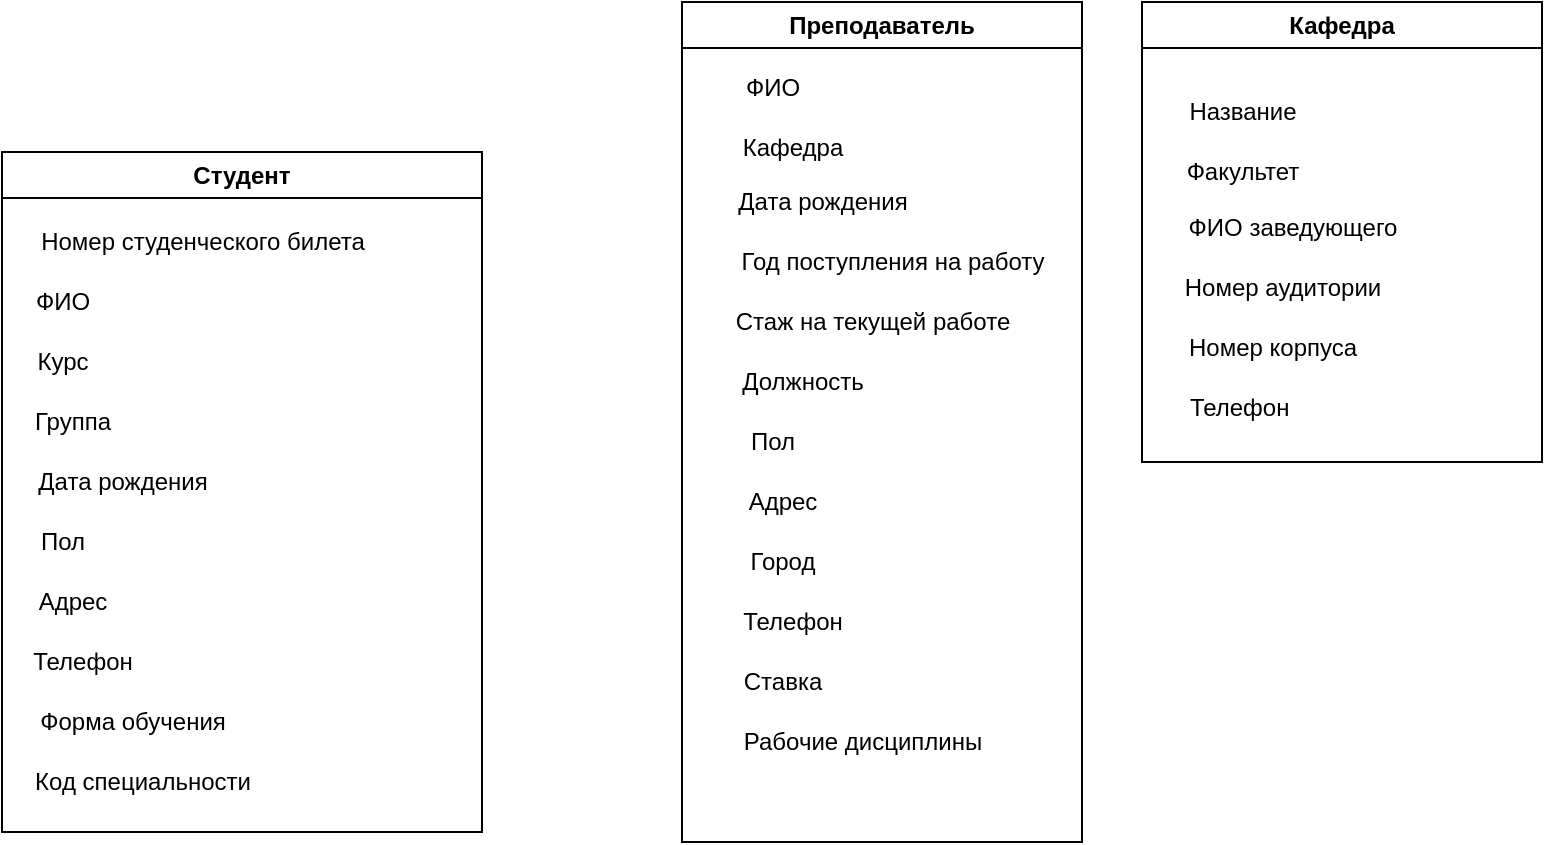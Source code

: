 <mxfile version="24.0.1" type="google">
  <diagram id="R2lEEEUBdFMjLlhIrx00" name="Page-1">
    <mxGraphModel grid="1" page="1" gridSize="10" guides="1" tooltips="1" connect="1" arrows="1" fold="1" pageScale="1" pageWidth="850" pageHeight="1100" math="0" shadow="0" extFonts="Permanent Marker^https://fonts.googleapis.com/css?family=Permanent+Marker">
      <root>
        <mxCell id="0" />
        <mxCell id="1" parent="0" />
        <mxCell id="lQNsPvtSyj825Nqt7O2x-11" value="Кафедра" style="swimlane;whiteSpace=wrap;html=1;" vertex="1" parent="1">
          <mxGeometry x="600" y="95" width="200" height="230" as="geometry" />
        </mxCell>
        <mxCell id="lQNsPvtSyj825Nqt7O2x-12" value="Название" style="text;html=1;align=center;verticalAlign=middle;resizable=0;points=[];autosize=1;strokeColor=none;fillColor=none;" vertex="1" parent="lQNsPvtSyj825Nqt7O2x-11">
          <mxGeometry x="10" y="40" width="80" height="30" as="geometry" />
        </mxCell>
        <mxCell id="lQNsPvtSyj825Nqt7O2x-15" value="ФИО заведующего" style="text;html=1;align=center;verticalAlign=middle;resizable=0;points=[];autosize=1;strokeColor=none;fillColor=none;" vertex="1" parent="lQNsPvtSyj825Nqt7O2x-11">
          <mxGeometry x="10" y="98" width="130" height="30" as="geometry" />
        </mxCell>
        <mxCell id="lQNsPvtSyj825Nqt7O2x-16" value="Номер аудитории" style="text;html=1;align=center;verticalAlign=middle;resizable=0;points=[];autosize=1;strokeColor=none;fillColor=none;" vertex="1" parent="lQNsPvtSyj825Nqt7O2x-11">
          <mxGeometry x="10" y="128" width="120" height="30" as="geometry" />
        </mxCell>
        <mxCell id="lQNsPvtSyj825Nqt7O2x-14" value="Факультет" style="text;html=1;align=center;verticalAlign=middle;resizable=0;points=[];autosize=1;strokeColor=none;fillColor=none;" vertex="1" parent="lQNsPvtSyj825Nqt7O2x-11">
          <mxGeometry x="10" y="70" width="80" height="30" as="geometry" />
        </mxCell>
        <mxCell id="lQNsPvtSyj825Nqt7O2x-17" value="Номер корпуса" style="text;html=1;align=center;verticalAlign=middle;resizable=0;points=[];autosize=1;strokeColor=none;fillColor=none;" vertex="1" parent="lQNsPvtSyj825Nqt7O2x-11">
          <mxGeometry x="10" y="158" width="110" height="30" as="geometry" />
        </mxCell>
        <mxCell id="lQNsPvtSyj825Nqt7O2x-18" value="Телефон&amp;nbsp;" style="text;html=1;align=center;verticalAlign=middle;resizable=0;points=[];autosize=1;strokeColor=none;fillColor=none;" vertex="1" parent="lQNsPvtSyj825Nqt7O2x-11">
          <mxGeometry x="10" y="188" width="80" height="30" as="geometry" />
        </mxCell>
        <mxCell id="lQNsPvtSyj825Nqt7O2x-19" value="Преподаватель" style="swimlane;whiteSpace=wrap;html=1;startSize=23;" vertex="1" parent="1">
          <mxGeometry x="370" y="95" width="200" height="420" as="geometry" />
        </mxCell>
        <mxCell id="lQNsPvtSyj825Nqt7O2x-23" value="Год поступления на работу" style="text;html=1;align=center;verticalAlign=middle;resizable=0;points=[];autosize=1;strokeColor=none;fillColor=none;" vertex="1" parent="lQNsPvtSyj825Nqt7O2x-19">
          <mxGeometry x="20" y="115" width="170" height="30" as="geometry" />
        </mxCell>
        <mxCell id="lQNsPvtSyj825Nqt7O2x-20" value="ФИО" style="text;html=1;align=center;verticalAlign=middle;resizable=0;points=[];autosize=1;strokeColor=none;fillColor=none;" vertex="1" parent="lQNsPvtSyj825Nqt7O2x-19">
          <mxGeometry x="20" y="28" width="50" height="30" as="geometry" />
        </mxCell>
        <mxCell id="lQNsPvtSyj825Nqt7O2x-21" value="Кафедра" style="text;html=1;align=center;verticalAlign=middle;resizable=0;points=[];autosize=1;strokeColor=none;fillColor=none;" vertex="1" parent="lQNsPvtSyj825Nqt7O2x-19">
          <mxGeometry x="20" y="58" width="70" height="30" as="geometry" />
        </mxCell>
        <mxCell id="lQNsPvtSyj825Nqt7O2x-22" value="Дата рождения" style="text;html=1;align=center;verticalAlign=middle;resizable=0;points=[];autosize=1;strokeColor=none;fillColor=none;" vertex="1" parent="lQNsPvtSyj825Nqt7O2x-19">
          <mxGeometry x="15" y="85" width="110" height="30" as="geometry" />
        </mxCell>
        <mxCell id="lQNsPvtSyj825Nqt7O2x-24" value="Стаж на текущей работе" style="text;html=1;align=center;verticalAlign=middle;resizable=0;points=[];autosize=1;strokeColor=none;fillColor=none;" vertex="1" parent="lQNsPvtSyj825Nqt7O2x-19">
          <mxGeometry x="15" y="145" width="160" height="30" as="geometry" />
        </mxCell>
        <mxCell id="lQNsPvtSyj825Nqt7O2x-27" value="Должность" style="text;html=1;align=center;verticalAlign=middle;resizable=0;points=[];autosize=1;strokeColor=none;fillColor=none;" vertex="1" parent="lQNsPvtSyj825Nqt7O2x-19">
          <mxGeometry x="20" y="175" width="80" height="30" as="geometry" />
        </mxCell>
        <mxCell id="lQNsPvtSyj825Nqt7O2x-28" value="Пол" style="text;html=1;align=center;verticalAlign=middle;resizable=0;points=[];autosize=1;strokeColor=none;fillColor=none;" vertex="1" parent="lQNsPvtSyj825Nqt7O2x-19">
          <mxGeometry x="20" y="205" width="50" height="30" as="geometry" />
        </mxCell>
        <mxCell id="lQNsPvtSyj825Nqt7O2x-29" value="Адрес" style="text;html=1;align=center;verticalAlign=middle;resizable=0;points=[];autosize=1;strokeColor=none;fillColor=none;" vertex="1" parent="lQNsPvtSyj825Nqt7O2x-19">
          <mxGeometry x="20" y="235" width="60" height="30" as="geometry" />
        </mxCell>
        <mxCell id="lQNsPvtSyj825Nqt7O2x-30" value="Город" style="text;html=1;align=center;verticalAlign=middle;resizable=0;points=[];autosize=1;strokeColor=none;fillColor=none;" vertex="1" parent="lQNsPvtSyj825Nqt7O2x-19">
          <mxGeometry x="20" y="265" width="60" height="30" as="geometry" />
        </mxCell>
        <mxCell id="lQNsPvtSyj825Nqt7O2x-31" value="Телефон" style="text;html=1;align=center;verticalAlign=middle;resizable=0;points=[];autosize=1;strokeColor=none;fillColor=none;" vertex="1" parent="lQNsPvtSyj825Nqt7O2x-19">
          <mxGeometry x="20" y="295" width="70" height="30" as="geometry" />
        </mxCell>
        <mxCell id="lQNsPvtSyj825Nqt7O2x-32" value="Ставка" style="text;html=1;align=center;verticalAlign=middle;resizable=0;points=[];autosize=1;strokeColor=none;fillColor=none;" vertex="1" parent="lQNsPvtSyj825Nqt7O2x-19">
          <mxGeometry x="20" y="325" width="60" height="30" as="geometry" />
        </mxCell>
        <mxCell id="lQNsPvtSyj825Nqt7O2x-33" value="Рабочие дисциплины" style="text;html=1;align=center;verticalAlign=middle;resizable=0;points=[];autosize=1;strokeColor=none;fillColor=none;" vertex="1" parent="lQNsPvtSyj825Nqt7O2x-19">
          <mxGeometry x="20" y="355" width="140" height="30" as="geometry" />
        </mxCell>
        <mxCell id="lQNsPvtSyj825Nqt7O2x-34" value="Студент" style="swimlane;whiteSpace=wrap;html=1;" vertex="1" parent="1">
          <mxGeometry x="30" y="170" width="240" height="340" as="geometry" />
        </mxCell>
        <mxCell id="lQNsPvtSyj825Nqt7O2x-35" value="Номер студенческого билета" style="text;html=1;align=center;verticalAlign=middle;resizable=0;points=[];autosize=1;strokeColor=none;fillColor=none;" vertex="1" parent="lQNsPvtSyj825Nqt7O2x-34">
          <mxGeometry x="5" y="30" width="190" height="30" as="geometry" />
        </mxCell>
        <mxCell id="lQNsPvtSyj825Nqt7O2x-36" value="ФИО" style="text;html=1;align=center;verticalAlign=middle;resizable=0;points=[];autosize=1;strokeColor=none;fillColor=none;" vertex="1" parent="lQNsPvtSyj825Nqt7O2x-34">
          <mxGeometry x="5" y="60" width="50" height="30" as="geometry" />
        </mxCell>
        <mxCell id="lQNsPvtSyj825Nqt7O2x-37" value="Курс" style="text;html=1;align=center;verticalAlign=middle;resizable=0;points=[];autosize=1;strokeColor=none;fillColor=none;" vertex="1" parent="lQNsPvtSyj825Nqt7O2x-34">
          <mxGeometry x="5" y="90" width="50" height="30" as="geometry" />
        </mxCell>
        <mxCell id="lQNsPvtSyj825Nqt7O2x-38" value="Группа" style="text;html=1;align=center;verticalAlign=middle;resizable=0;points=[];autosize=1;strokeColor=none;fillColor=none;" vertex="1" parent="lQNsPvtSyj825Nqt7O2x-34">
          <mxGeometry x="5" y="120" width="60" height="30" as="geometry" />
        </mxCell>
        <mxCell id="lQNsPvtSyj825Nqt7O2x-39" value="Дата рождения" style="text;html=1;align=center;verticalAlign=middle;resizable=0;points=[];autosize=1;strokeColor=none;fillColor=none;" vertex="1" parent="lQNsPvtSyj825Nqt7O2x-34">
          <mxGeometry x="5" y="150" width="110" height="30" as="geometry" />
        </mxCell>
        <mxCell id="lQNsPvtSyj825Nqt7O2x-40" value="Пол" style="text;html=1;align=center;verticalAlign=middle;resizable=0;points=[];autosize=1;strokeColor=none;fillColor=none;" vertex="1" parent="lQNsPvtSyj825Nqt7O2x-34">
          <mxGeometry x="5" y="180" width="50" height="30" as="geometry" />
        </mxCell>
        <mxCell id="lQNsPvtSyj825Nqt7O2x-42" value="Телефон" style="text;html=1;align=center;verticalAlign=middle;resizable=0;points=[];autosize=1;strokeColor=none;fillColor=none;" vertex="1" parent="lQNsPvtSyj825Nqt7O2x-34">
          <mxGeometry x="5" y="240" width="70" height="30" as="geometry" />
        </mxCell>
        <mxCell id="lQNsPvtSyj825Nqt7O2x-43" value="Форма обучения" style="text;html=1;align=center;verticalAlign=middle;resizable=0;points=[];autosize=1;strokeColor=none;fillColor=none;" vertex="1" parent="lQNsPvtSyj825Nqt7O2x-34">
          <mxGeometry x="5" y="270" width="120" height="30" as="geometry" />
        </mxCell>
        <mxCell id="lQNsPvtSyj825Nqt7O2x-41" value="Адрес" style="text;html=1;align=center;verticalAlign=middle;resizable=0;points=[];autosize=1;strokeColor=none;fillColor=none;" vertex="1" parent="lQNsPvtSyj825Nqt7O2x-34">
          <mxGeometry x="5" y="210" width="60" height="30" as="geometry" />
        </mxCell>
        <mxCell id="lQNsPvtSyj825Nqt7O2x-44" value="Код специальности" style="text;html=1;align=center;verticalAlign=middle;resizable=0;points=[];autosize=1;strokeColor=none;fillColor=none;" vertex="1" parent="lQNsPvtSyj825Nqt7O2x-34">
          <mxGeometry x="5" y="300" width="130" height="30" as="geometry" />
        </mxCell>
      </root>
    </mxGraphModel>
  </diagram>
</mxfile>

